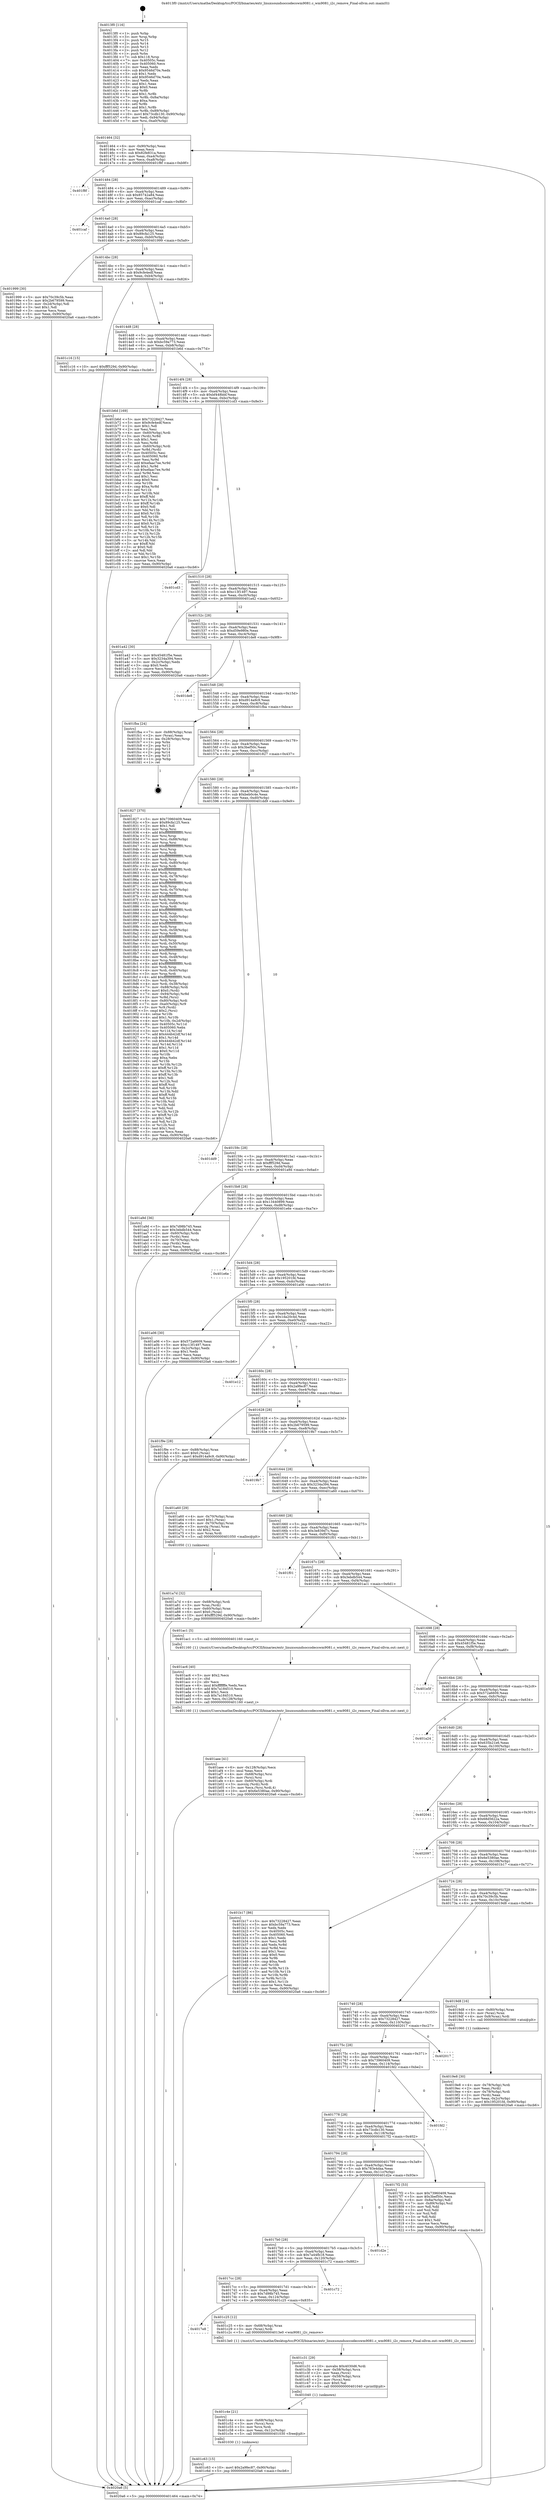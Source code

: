 digraph "0x4013f0" {
  label = "0x4013f0 (/mnt/c/Users/mathe/Desktop/tcc/POCII/binaries/extr_linuxsoundsoccodecswm9081.c_wm9081_i2c_remove_Final-ollvm.out::main(0))"
  labelloc = "t"
  node[shape=record]

  Entry [label="",width=0.3,height=0.3,shape=circle,fillcolor=black,style=filled]
  "0x401464" [label="{
     0x401464 [32]\l
     | [instrs]\l
     &nbsp;&nbsp;0x401464 \<+6\>: mov -0x90(%rbp),%eax\l
     &nbsp;&nbsp;0x40146a \<+2\>: mov %eax,%ecx\l
     &nbsp;&nbsp;0x40146c \<+6\>: sub $0x82fe831a,%ecx\l
     &nbsp;&nbsp;0x401472 \<+6\>: mov %eax,-0xa4(%rbp)\l
     &nbsp;&nbsp;0x401478 \<+6\>: mov %ecx,-0xa8(%rbp)\l
     &nbsp;&nbsp;0x40147e \<+6\>: je 0000000000401f8f \<main+0xb9f\>\l
  }"]
  "0x401f8f" [label="{
     0x401f8f\l
  }", style=dashed]
  "0x401484" [label="{
     0x401484 [28]\l
     | [instrs]\l
     &nbsp;&nbsp;0x401484 \<+5\>: jmp 0000000000401489 \<main+0x99\>\l
     &nbsp;&nbsp;0x401489 \<+6\>: mov -0xa4(%rbp),%eax\l
     &nbsp;&nbsp;0x40148f \<+5\>: sub $0x85742a84,%eax\l
     &nbsp;&nbsp;0x401494 \<+6\>: mov %eax,-0xac(%rbp)\l
     &nbsp;&nbsp;0x40149a \<+6\>: je 0000000000401caf \<main+0x8bf\>\l
  }"]
  Exit [label="",width=0.3,height=0.3,shape=circle,fillcolor=black,style=filled,peripheries=2]
  "0x401caf" [label="{
     0x401caf\l
  }", style=dashed]
  "0x4014a0" [label="{
     0x4014a0 [28]\l
     | [instrs]\l
     &nbsp;&nbsp;0x4014a0 \<+5\>: jmp 00000000004014a5 \<main+0xb5\>\l
     &nbsp;&nbsp;0x4014a5 \<+6\>: mov -0xa4(%rbp),%eax\l
     &nbsp;&nbsp;0x4014ab \<+5\>: sub $0x89cfa125,%eax\l
     &nbsp;&nbsp;0x4014b0 \<+6\>: mov %eax,-0xb0(%rbp)\l
     &nbsp;&nbsp;0x4014b6 \<+6\>: je 0000000000401999 \<main+0x5a9\>\l
  }"]
  "0x401c63" [label="{
     0x401c63 [15]\l
     | [instrs]\l
     &nbsp;&nbsp;0x401c63 \<+10\>: movl $0x2a9fec87,-0x90(%rbp)\l
     &nbsp;&nbsp;0x401c6d \<+5\>: jmp 00000000004020a6 \<main+0xcb6\>\l
  }"]
  "0x401999" [label="{
     0x401999 [30]\l
     | [instrs]\l
     &nbsp;&nbsp;0x401999 \<+5\>: mov $0x70c39c5b,%eax\l
     &nbsp;&nbsp;0x40199e \<+5\>: mov $0x2b679599,%ecx\l
     &nbsp;&nbsp;0x4019a3 \<+3\>: mov -0x2d(%rbp),%dl\l
     &nbsp;&nbsp;0x4019a6 \<+3\>: test $0x1,%dl\l
     &nbsp;&nbsp;0x4019a9 \<+3\>: cmovne %ecx,%eax\l
     &nbsp;&nbsp;0x4019ac \<+6\>: mov %eax,-0x90(%rbp)\l
     &nbsp;&nbsp;0x4019b2 \<+5\>: jmp 00000000004020a6 \<main+0xcb6\>\l
  }"]
  "0x4014bc" [label="{
     0x4014bc [28]\l
     | [instrs]\l
     &nbsp;&nbsp;0x4014bc \<+5\>: jmp 00000000004014c1 \<main+0xd1\>\l
     &nbsp;&nbsp;0x4014c1 \<+6\>: mov -0xa4(%rbp),%eax\l
     &nbsp;&nbsp;0x4014c7 \<+5\>: sub $0x9cfe4edf,%eax\l
     &nbsp;&nbsp;0x4014cc \<+6\>: mov %eax,-0xb4(%rbp)\l
     &nbsp;&nbsp;0x4014d2 \<+6\>: je 0000000000401c16 \<main+0x826\>\l
  }"]
  "0x401c4e" [label="{
     0x401c4e [21]\l
     | [instrs]\l
     &nbsp;&nbsp;0x401c4e \<+4\>: mov -0x68(%rbp),%rcx\l
     &nbsp;&nbsp;0x401c52 \<+3\>: mov (%rcx),%rcx\l
     &nbsp;&nbsp;0x401c55 \<+3\>: mov %rcx,%rdi\l
     &nbsp;&nbsp;0x401c58 \<+6\>: mov %eax,-0x12c(%rbp)\l
     &nbsp;&nbsp;0x401c5e \<+5\>: call 0000000000401030 \<free@plt\>\l
     | [calls]\l
     &nbsp;&nbsp;0x401030 \{1\} (unknown)\l
  }"]
  "0x401c16" [label="{
     0x401c16 [15]\l
     | [instrs]\l
     &nbsp;&nbsp;0x401c16 \<+10\>: movl $0xfff529d,-0x90(%rbp)\l
     &nbsp;&nbsp;0x401c20 \<+5\>: jmp 00000000004020a6 \<main+0xcb6\>\l
  }"]
  "0x4014d8" [label="{
     0x4014d8 [28]\l
     | [instrs]\l
     &nbsp;&nbsp;0x4014d8 \<+5\>: jmp 00000000004014dd \<main+0xed\>\l
     &nbsp;&nbsp;0x4014dd \<+6\>: mov -0xa4(%rbp),%eax\l
     &nbsp;&nbsp;0x4014e3 \<+5\>: sub $0xbc59a773,%eax\l
     &nbsp;&nbsp;0x4014e8 \<+6\>: mov %eax,-0xb8(%rbp)\l
     &nbsp;&nbsp;0x4014ee \<+6\>: je 0000000000401b6d \<main+0x77d\>\l
  }"]
  "0x401c31" [label="{
     0x401c31 [29]\l
     | [instrs]\l
     &nbsp;&nbsp;0x401c31 \<+10\>: movabs $0x4030d6,%rdi\l
     &nbsp;&nbsp;0x401c3b \<+4\>: mov -0x58(%rbp),%rcx\l
     &nbsp;&nbsp;0x401c3f \<+2\>: mov %eax,(%rcx)\l
     &nbsp;&nbsp;0x401c41 \<+4\>: mov -0x58(%rbp),%rcx\l
     &nbsp;&nbsp;0x401c45 \<+2\>: mov (%rcx),%esi\l
     &nbsp;&nbsp;0x401c47 \<+2\>: mov $0x0,%al\l
     &nbsp;&nbsp;0x401c49 \<+5\>: call 0000000000401040 \<printf@plt\>\l
     | [calls]\l
     &nbsp;&nbsp;0x401040 \{1\} (unknown)\l
  }"]
  "0x401b6d" [label="{
     0x401b6d [169]\l
     | [instrs]\l
     &nbsp;&nbsp;0x401b6d \<+5\>: mov $0x73228427,%eax\l
     &nbsp;&nbsp;0x401b72 \<+5\>: mov $0x9cfe4edf,%ecx\l
     &nbsp;&nbsp;0x401b77 \<+2\>: mov $0x1,%dl\l
     &nbsp;&nbsp;0x401b79 \<+2\>: xor %esi,%esi\l
     &nbsp;&nbsp;0x401b7b \<+4\>: mov -0x60(%rbp),%rdi\l
     &nbsp;&nbsp;0x401b7f \<+3\>: mov (%rdi),%r8d\l
     &nbsp;&nbsp;0x401b82 \<+3\>: sub $0x1,%esi\l
     &nbsp;&nbsp;0x401b85 \<+3\>: sub %esi,%r8d\l
     &nbsp;&nbsp;0x401b88 \<+4\>: mov -0x60(%rbp),%rdi\l
     &nbsp;&nbsp;0x401b8c \<+3\>: mov %r8d,(%rdi)\l
     &nbsp;&nbsp;0x401b8f \<+7\>: mov 0x40505c,%esi\l
     &nbsp;&nbsp;0x401b96 \<+8\>: mov 0x405060,%r8d\l
     &nbsp;&nbsp;0x401b9e \<+3\>: mov %esi,%r9d\l
     &nbsp;&nbsp;0x401ba1 \<+7\>: add $0xefaac7ee,%r9d\l
     &nbsp;&nbsp;0x401ba8 \<+4\>: sub $0x1,%r9d\l
     &nbsp;&nbsp;0x401bac \<+7\>: sub $0xefaac7ee,%r9d\l
     &nbsp;&nbsp;0x401bb3 \<+4\>: imul %r9d,%esi\l
     &nbsp;&nbsp;0x401bb7 \<+3\>: and $0x1,%esi\l
     &nbsp;&nbsp;0x401bba \<+3\>: cmp $0x0,%esi\l
     &nbsp;&nbsp;0x401bbd \<+4\>: sete %r10b\l
     &nbsp;&nbsp;0x401bc1 \<+4\>: cmp $0xa,%r8d\l
     &nbsp;&nbsp;0x401bc5 \<+4\>: setl %r11b\l
     &nbsp;&nbsp;0x401bc9 \<+3\>: mov %r10b,%bl\l
     &nbsp;&nbsp;0x401bcc \<+3\>: xor $0xff,%bl\l
     &nbsp;&nbsp;0x401bcf \<+3\>: mov %r11b,%r14b\l
     &nbsp;&nbsp;0x401bd2 \<+4\>: xor $0xff,%r14b\l
     &nbsp;&nbsp;0x401bd6 \<+3\>: xor $0x0,%dl\l
     &nbsp;&nbsp;0x401bd9 \<+3\>: mov %bl,%r15b\l
     &nbsp;&nbsp;0x401bdc \<+4\>: and $0x0,%r15b\l
     &nbsp;&nbsp;0x401be0 \<+3\>: and %dl,%r10b\l
     &nbsp;&nbsp;0x401be3 \<+3\>: mov %r14b,%r12b\l
     &nbsp;&nbsp;0x401be6 \<+4\>: and $0x0,%r12b\l
     &nbsp;&nbsp;0x401bea \<+3\>: and %dl,%r11b\l
     &nbsp;&nbsp;0x401bed \<+3\>: or %r10b,%r15b\l
     &nbsp;&nbsp;0x401bf0 \<+3\>: or %r11b,%r12b\l
     &nbsp;&nbsp;0x401bf3 \<+3\>: xor %r12b,%r15b\l
     &nbsp;&nbsp;0x401bf6 \<+3\>: or %r14b,%bl\l
     &nbsp;&nbsp;0x401bf9 \<+3\>: xor $0xff,%bl\l
     &nbsp;&nbsp;0x401bfc \<+3\>: or $0x0,%dl\l
     &nbsp;&nbsp;0x401bff \<+2\>: and %dl,%bl\l
     &nbsp;&nbsp;0x401c01 \<+3\>: or %bl,%r15b\l
     &nbsp;&nbsp;0x401c04 \<+4\>: test $0x1,%r15b\l
     &nbsp;&nbsp;0x401c08 \<+3\>: cmovne %ecx,%eax\l
     &nbsp;&nbsp;0x401c0b \<+6\>: mov %eax,-0x90(%rbp)\l
     &nbsp;&nbsp;0x401c11 \<+5\>: jmp 00000000004020a6 \<main+0xcb6\>\l
  }"]
  "0x4014f4" [label="{
     0x4014f4 [28]\l
     | [instrs]\l
     &nbsp;&nbsp;0x4014f4 \<+5\>: jmp 00000000004014f9 \<main+0x109\>\l
     &nbsp;&nbsp;0x4014f9 \<+6\>: mov -0xa4(%rbp),%eax\l
     &nbsp;&nbsp;0x4014ff \<+5\>: sub $0xbf448bbf,%eax\l
     &nbsp;&nbsp;0x401504 \<+6\>: mov %eax,-0xbc(%rbp)\l
     &nbsp;&nbsp;0x40150a \<+6\>: je 0000000000401cd3 \<main+0x8e3\>\l
  }"]
  "0x4017e8" [label="{
     0x4017e8\l
  }", style=dashed]
  "0x401cd3" [label="{
     0x401cd3\l
  }", style=dashed]
  "0x401510" [label="{
     0x401510 [28]\l
     | [instrs]\l
     &nbsp;&nbsp;0x401510 \<+5\>: jmp 0000000000401515 \<main+0x125\>\l
     &nbsp;&nbsp;0x401515 \<+6\>: mov -0xa4(%rbp),%eax\l
     &nbsp;&nbsp;0x40151b \<+5\>: sub $0xc13f1497,%eax\l
     &nbsp;&nbsp;0x401520 \<+6\>: mov %eax,-0xc0(%rbp)\l
     &nbsp;&nbsp;0x401526 \<+6\>: je 0000000000401a42 \<main+0x652\>\l
  }"]
  "0x401c25" [label="{
     0x401c25 [12]\l
     | [instrs]\l
     &nbsp;&nbsp;0x401c25 \<+4\>: mov -0x68(%rbp),%rax\l
     &nbsp;&nbsp;0x401c29 \<+3\>: mov (%rax),%rdi\l
     &nbsp;&nbsp;0x401c2c \<+5\>: call 00000000004013e0 \<wm9081_i2c_remove\>\l
     | [calls]\l
     &nbsp;&nbsp;0x4013e0 \{1\} (/mnt/c/Users/mathe/Desktop/tcc/POCII/binaries/extr_linuxsoundsoccodecswm9081.c_wm9081_i2c_remove_Final-ollvm.out::wm9081_i2c_remove)\l
  }"]
  "0x401a42" [label="{
     0x401a42 [30]\l
     | [instrs]\l
     &nbsp;&nbsp;0x401a42 \<+5\>: mov $0x45481f5e,%eax\l
     &nbsp;&nbsp;0x401a47 \<+5\>: mov $0x3234a394,%ecx\l
     &nbsp;&nbsp;0x401a4c \<+3\>: mov -0x2c(%rbp),%edx\l
     &nbsp;&nbsp;0x401a4f \<+3\>: cmp $0x0,%edx\l
     &nbsp;&nbsp;0x401a52 \<+3\>: cmove %ecx,%eax\l
     &nbsp;&nbsp;0x401a55 \<+6\>: mov %eax,-0x90(%rbp)\l
     &nbsp;&nbsp;0x401a5b \<+5\>: jmp 00000000004020a6 \<main+0xcb6\>\l
  }"]
  "0x40152c" [label="{
     0x40152c [28]\l
     | [instrs]\l
     &nbsp;&nbsp;0x40152c \<+5\>: jmp 0000000000401531 \<main+0x141\>\l
     &nbsp;&nbsp;0x401531 \<+6\>: mov -0xa4(%rbp),%eax\l
     &nbsp;&nbsp;0x401537 \<+5\>: sub $0xd59e980e,%eax\l
     &nbsp;&nbsp;0x40153c \<+6\>: mov %eax,-0xc4(%rbp)\l
     &nbsp;&nbsp;0x401542 \<+6\>: je 0000000000401de8 \<main+0x9f8\>\l
  }"]
  "0x4017cc" [label="{
     0x4017cc [28]\l
     | [instrs]\l
     &nbsp;&nbsp;0x4017cc \<+5\>: jmp 00000000004017d1 \<main+0x3e1\>\l
     &nbsp;&nbsp;0x4017d1 \<+6\>: mov -0xa4(%rbp),%eax\l
     &nbsp;&nbsp;0x4017d7 \<+5\>: sub $0x7d98b745,%eax\l
     &nbsp;&nbsp;0x4017dc \<+6\>: mov %eax,-0x124(%rbp)\l
     &nbsp;&nbsp;0x4017e2 \<+6\>: je 0000000000401c25 \<main+0x835\>\l
  }"]
  "0x401de8" [label="{
     0x401de8\l
  }", style=dashed]
  "0x401548" [label="{
     0x401548 [28]\l
     | [instrs]\l
     &nbsp;&nbsp;0x401548 \<+5\>: jmp 000000000040154d \<main+0x15d\>\l
     &nbsp;&nbsp;0x40154d \<+6\>: mov -0xa4(%rbp),%eax\l
     &nbsp;&nbsp;0x401553 \<+5\>: sub $0xd914a9c9,%eax\l
     &nbsp;&nbsp;0x401558 \<+6\>: mov %eax,-0xc8(%rbp)\l
     &nbsp;&nbsp;0x40155e \<+6\>: je 0000000000401fba \<main+0xbca\>\l
  }"]
  "0x401c72" [label="{
     0x401c72\l
  }", style=dashed]
  "0x401fba" [label="{
     0x401fba [24]\l
     | [instrs]\l
     &nbsp;&nbsp;0x401fba \<+7\>: mov -0x88(%rbp),%rax\l
     &nbsp;&nbsp;0x401fc1 \<+2\>: mov (%rax),%eax\l
     &nbsp;&nbsp;0x401fc3 \<+4\>: lea -0x28(%rbp),%rsp\l
     &nbsp;&nbsp;0x401fc7 \<+1\>: pop %rbx\l
     &nbsp;&nbsp;0x401fc8 \<+2\>: pop %r12\l
     &nbsp;&nbsp;0x401fca \<+2\>: pop %r13\l
     &nbsp;&nbsp;0x401fcc \<+2\>: pop %r14\l
     &nbsp;&nbsp;0x401fce \<+2\>: pop %r15\l
     &nbsp;&nbsp;0x401fd0 \<+1\>: pop %rbp\l
     &nbsp;&nbsp;0x401fd1 \<+1\>: ret\l
  }"]
  "0x401564" [label="{
     0x401564 [28]\l
     | [instrs]\l
     &nbsp;&nbsp;0x401564 \<+5\>: jmp 0000000000401569 \<main+0x179\>\l
     &nbsp;&nbsp;0x401569 \<+6\>: mov -0xa4(%rbp),%eax\l
     &nbsp;&nbsp;0x40156f \<+5\>: sub $0x3bef50c,%eax\l
     &nbsp;&nbsp;0x401574 \<+6\>: mov %eax,-0xcc(%rbp)\l
     &nbsp;&nbsp;0x40157a \<+6\>: je 0000000000401827 \<main+0x437\>\l
  }"]
  "0x4017b0" [label="{
     0x4017b0 [28]\l
     | [instrs]\l
     &nbsp;&nbsp;0x4017b0 \<+5\>: jmp 00000000004017b5 \<main+0x3c5\>\l
     &nbsp;&nbsp;0x4017b5 \<+6\>: mov -0xa4(%rbp),%eax\l
     &nbsp;&nbsp;0x4017bb \<+5\>: sub $0x7a44fb18,%eax\l
     &nbsp;&nbsp;0x4017c0 \<+6\>: mov %eax,-0x120(%rbp)\l
     &nbsp;&nbsp;0x4017c6 \<+6\>: je 0000000000401c72 \<main+0x882\>\l
  }"]
  "0x401827" [label="{
     0x401827 [370]\l
     | [instrs]\l
     &nbsp;&nbsp;0x401827 \<+5\>: mov $0x73960409,%eax\l
     &nbsp;&nbsp;0x40182c \<+5\>: mov $0x89cfa125,%ecx\l
     &nbsp;&nbsp;0x401831 \<+2\>: mov $0x1,%dl\l
     &nbsp;&nbsp;0x401833 \<+3\>: mov %rsp,%rsi\l
     &nbsp;&nbsp;0x401836 \<+4\>: add $0xfffffffffffffff0,%rsi\l
     &nbsp;&nbsp;0x40183a \<+3\>: mov %rsi,%rsp\l
     &nbsp;&nbsp;0x40183d \<+7\>: mov %rsi,-0x88(%rbp)\l
     &nbsp;&nbsp;0x401844 \<+3\>: mov %rsp,%rsi\l
     &nbsp;&nbsp;0x401847 \<+4\>: add $0xfffffffffffffff0,%rsi\l
     &nbsp;&nbsp;0x40184b \<+3\>: mov %rsi,%rsp\l
     &nbsp;&nbsp;0x40184e \<+3\>: mov %rsp,%rdi\l
     &nbsp;&nbsp;0x401851 \<+4\>: add $0xfffffffffffffff0,%rdi\l
     &nbsp;&nbsp;0x401855 \<+3\>: mov %rdi,%rsp\l
     &nbsp;&nbsp;0x401858 \<+4\>: mov %rdi,-0x80(%rbp)\l
     &nbsp;&nbsp;0x40185c \<+3\>: mov %rsp,%rdi\l
     &nbsp;&nbsp;0x40185f \<+4\>: add $0xfffffffffffffff0,%rdi\l
     &nbsp;&nbsp;0x401863 \<+3\>: mov %rdi,%rsp\l
     &nbsp;&nbsp;0x401866 \<+4\>: mov %rdi,-0x78(%rbp)\l
     &nbsp;&nbsp;0x40186a \<+3\>: mov %rsp,%rdi\l
     &nbsp;&nbsp;0x40186d \<+4\>: add $0xfffffffffffffff0,%rdi\l
     &nbsp;&nbsp;0x401871 \<+3\>: mov %rdi,%rsp\l
     &nbsp;&nbsp;0x401874 \<+4\>: mov %rdi,-0x70(%rbp)\l
     &nbsp;&nbsp;0x401878 \<+3\>: mov %rsp,%rdi\l
     &nbsp;&nbsp;0x40187b \<+4\>: add $0xfffffffffffffff0,%rdi\l
     &nbsp;&nbsp;0x40187f \<+3\>: mov %rdi,%rsp\l
     &nbsp;&nbsp;0x401882 \<+4\>: mov %rdi,-0x68(%rbp)\l
     &nbsp;&nbsp;0x401886 \<+3\>: mov %rsp,%rdi\l
     &nbsp;&nbsp;0x401889 \<+4\>: add $0xfffffffffffffff0,%rdi\l
     &nbsp;&nbsp;0x40188d \<+3\>: mov %rdi,%rsp\l
     &nbsp;&nbsp;0x401890 \<+4\>: mov %rdi,-0x60(%rbp)\l
     &nbsp;&nbsp;0x401894 \<+3\>: mov %rsp,%rdi\l
     &nbsp;&nbsp;0x401897 \<+4\>: add $0xfffffffffffffff0,%rdi\l
     &nbsp;&nbsp;0x40189b \<+3\>: mov %rdi,%rsp\l
     &nbsp;&nbsp;0x40189e \<+4\>: mov %rdi,-0x58(%rbp)\l
     &nbsp;&nbsp;0x4018a2 \<+3\>: mov %rsp,%rdi\l
     &nbsp;&nbsp;0x4018a5 \<+4\>: add $0xfffffffffffffff0,%rdi\l
     &nbsp;&nbsp;0x4018a9 \<+3\>: mov %rdi,%rsp\l
     &nbsp;&nbsp;0x4018ac \<+4\>: mov %rdi,-0x50(%rbp)\l
     &nbsp;&nbsp;0x4018b0 \<+3\>: mov %rsp,%rdi\l
     &nbsp;&nbsp;0x4018b3 \<+4\>: add $0xfffffffffffffff0,%rdi\l
     &nbsp;&nbsp;0x4018b7 \<+3\>: mov %rdi,%rsp\l
     &nbsp;&nbsp;0x4018ba \<+4\>: mov %rdi,-0x48(%rbp)\l
     &nbsp;&nbsp;0x4018be \<+3\>: mov %rsp,%rdi\l
     &nbsp;&nbsp;0x4018c1 \<+4\>: add $0xfffffffffffffff0,%rdi\l
     &nbsp;&nbsp;0x4018c5 \<+3\>: mov %rdi,%rsp\l
     &nbsp;&nbsp;0x4018c8 \<+4\>: mov %rdi,-0x40(%rbp)\l
     &nbsp;&nbsp;0x4018cc \<+3\>: mov %rsp,%rdi\l
     &nbsp;&nbsp;0x4018cf \<+4\>: add $0xfffffffffffffff0,%rdi\l
     &nbsp;&nbsp;0x4018d3 \<+3\>: mov %rdi,%rsp\l
     &nbsp;&nbsp;0x4018d6 \<+4\>: mov %rdi,-0x38(%rbp)\l
     &nbsp;&nbsp;0x4018da \<+7\>: mov -0x88(%rbp),%rdi\l
     &nbsp;&nbsp;0x4018e1 \<+6\>: movl $0x0,(%rdi)\l
     &nbsp;&nbsp;0x4018e7 \<+7\>: mov -0x94(%rbp),%r8d\l
     &nbsp;&nbsp;0x4018ee \<+3\>: mov %r8d,(%rsi)\l
     &nbsp;&nbsp;0x4018f1 \<+4\>: mov -0x80(%rbp),%rdi\l
     &nbsp;&nbsp;0x4018f5 \<+7\>: mov -0xa0(%rbp),%r9\l
     &nbsp;&nbsp;0x4018fc \<+3\>: mov %r9,(%rdi)\l
     &nbsp;&nbsp;0x4018ff \<+3\>: cmpl $0x2,(%rsi)\l
     &nbsp;&nbsp;0x401902 \<+4\>: setne %r10b\l
     &nbsp;&nbsp;0x401906 \<+4\>: and $0x1,%r10b\l
     &nbsp;&nbsp;0x40190a \<+4\>: mov %r10b,-0x2d(%rbp)\l
     &nbsp;&nbsp;0x40190e \<+8\>: mov 0x40505c,%r11d\l
     &nbsp;&nbsp;0x401916 \<+7\>: mov 0x405060,%ebx\l
     &nbsp;&nbsp;0x40191d \<+3\>: mov %r11d,%r14d\l
     &nbsp;&nbsp;0x401920 \<+7\>: add $0x444b42df,%r14d\l
     &nbsp;&nbsp;0x401927 \<+4\>: sub $0x1,%r14d\l
     &nbsp;&nbsp;0x40192b \<+7\>: sub $0x444b42df,%r14d\l
     &nbsp;&nbsp;0x401932 \<+4\>: imul %r14d,%r11d\l
     &nbsp;&nbsp;0x401936 \<+4\>: and $0x1,%r11d\l
     &nbsp;&nbsp;0x40193a \<+4\>: cmp $0x0,%r11d\l
     &nbsp;&nbsp;0x40193e \<+4\>: sete %r10b\l
     &nbsp;&nbsp;0x401942 \<+3\>: cmp $0xa,%ebx\l
     &nbsp;&nbsp;0x401945 \<+4\>: setl %r15b\l
     &nbsp;&nbsp;0x401949 \<+3\>: mov %r10b,%r12b\l
     &nbsp;&nbsp;0x40194c \<+4\>: xor $0xff,%r12b\l
     &nbsp;&nbsp;0x401950 \<+3\>: mov %r15b,%r13b\l
     &nbsp;&nbsp;0x401953 \<+4\>: xor $0xff,%r13b\l
     &nbsp;&nbsp;0x401957 \<+3\>: xor $0x1,%dl\l
     &nbsp;&nbsp;0x40195a \<+3\>: mov %r12b,%sil\l
     &nbsp;&nbsp;0x40195d \<+4\>: and $0xff,%sil\l
     &nbsp;&nbsp;0x401961 \<+3\>: and %dl,%r10b\l
     &nbsp;&nbsp;0x401964 \<+3\>: mov %r13b,%dil\l
     &nbsp;&nbsp;0x401967 \<+4\>: and $0xff,%dil\l
     &nbsp;&nbsp;0x40196b \<+3\>: and %dl,%r15b\l
     &nbsp;&nbsp;0x40196e \<+3\>: or %r10b,%sil\l
     &nbsp;&nbsp;0x401971 \<+3\>: or %r15b,%dil\l
     &nbsp;&nbsp;0x401974 \<+3\>: xor %dil,%sil\l
     &nbsp;&nbsp;0x401977 \<+3\>: or %r13b,%r12b\l
     &nbsp;&nbsp;0x40197a \<+4\>: xor $0xff,%r12b\l
     &nbsp;&nbsp;0x40197e \<+3\>: or $0x1,%dl\l
     &nbsp;&nbsp;0x401981 \<+3\>: and %dl,%r12b\l
     &nbsp;&nbsp;0x401984 \<+3\>: or %r12b,%sil\l
     &nbsp;&nbsp;0x401987 \<+4\>: test $0x1,%sil\l
     &nbsp;&nbsp;0x40198b \<+3\>: cmovne %ecx,%eax\l
     &nbsp;&nbsp;0x40198e \<+6\>: mov %eax,-0x90(%rbp)\l
     &nbsp;&nbsp;0x401994 \<+5\>: jmp 00000000004020a6 \<main+0xcb6\>\l
  }"]
  "0x401580" [label="{
     0x401580 [28]\l
     | [instrs]\l
     &nbsp;&nbsp;0x401580 \<+5\>: jmp 0000000000401585 \<main+0x195\>\l
     &nbsp;&nbsp;0x401585 \<+6\>: mov -0xa4(%rbp),%eax\l
     &nbsp;&nbsp;0x40158b \<+5\>: sub $0xbeb0c4e,%eax\l
     &nbsp;&nbsp;0x401590 \<+6\>: mov %eax,-0xd0(%rbp)\l
     &nbsp;&nbsp;0x401596 \<+6\>: je 0000000000401dd9 \<main+0x9e9\>\l
  }"]
  "0x401d2e" [label="{
     0x401d2e\l
  }", style=dashed]
  "0x401dd9" [label="{
     0x401dd9\l
  }", style=dashed]
  "0x40159c" [label="{
     0x40159c [28]\l
     | [instrs]\l
     &nbsp;&nbsp;0x40159c \<+5\>: jmp 00000000004015a1 \<main+0x1b1\>\l
     &nbsp;&nbsp;0x4015a1 \<+6\>: mov -0xa4(%rbp),%eax\l
     &nbsp;&nbsp;0x4015a7 \<+5\>: sub $0xfff529d,%eax\l
     &nbsp;&nbsp;0x4015ac \<+6\>: mov %eax,-0xd4(%rbp)\l
     &nbsp;&nbsp;0x4015b2 \<+6\>: je 0000000000401a9d \<main+0x6ad\>\l
  }"]
  "0x401aee" [label="{
     0x401aee [41]\l
     | [instrs]\l
     &nbsp;&nbsp;0x401aee \<+6\>: mov -0x128(%rbp),%ecx\l
     &nbsp;&nbsp;0x401af4 \<+3\>: imul %eax,%ecx\l
     &nbsp;&nbsp;0x401af7 \<+4\>: mov -0x68(%rbp),%rsi\l
     &nbsp;&nbsp;0x401afb \<+3\>: mov (%rsi),%rsi\l
     &nbsp;&nbsp;0x401afe \<+4\>: mov -0x60(%rbp),%rdi\l
     &nbsp;&nbsp;0x401b02 \<+3\>: movslq (%rdi),%rdi\l
     &nbsp;&nbsp;0x401b05 \<+3\>: mov %ecx,(%rsi,%rdi,4)\l
     &nbsp;&nbsp;0x401b08 \<+10\>: movl $0x6e5380ae,-0x90(%rbp)\l
     &nbsp;&nbsp;0x401b12 \<+5\>: jmp 00000000004020a6 \<main+0xcb6\>\l
  }"]
  "0x401a9d" [label="{
     0x401a9d [36]\l
     | [instrs]\l
     &nbsp;&nbsp;0x401a9d \<+5\>: mov $0x7d98b745,%eax\l
     &nbsp;&nbsp;0x401aa2 \<+5\>: mov $0x3ebdb544,%ecx\l
     &nbsp;&nbsp;0x401aa7 \<+4\>: mov -0x60(%rbp),%rdx\l
     &nbsp;&nbsp;0x401aab \<+2\>: mov (%rdx),%esi\l
     &nbsp;&nbsp;0x401aad \<+4\>: mov -0x70(%rbp),%rdx\l
     &nbsp;&nbsp;0x401ab1 \<+2\>: cmp (%rdx),%esi\l
     &nbsp;&nbsp;0x401ab3 \<+3\>: cmovl %ecx,%eax\l
     &nbsp;&nbsp;0x401ab6 \<+6\>: mov %eax,-0x90(%rbp)\l
     &nbsp;&nbsp;0x401abc \<+5\>: jmp 00000000004020a6 \<main+0xcb6\>\l
  }"]
  "0x4015b8" [label="{
     0x4015b8 [28]\l
     | [instrs]\l
     &nbsp;&nbsp;0x4015b8 \<+5\>: jmp 00000000004015bd \<main+0x1cd\>\l
     &nbsp;&nbsp;0x4015bd \<+6\>: mov -0xa4(%rbp),%eax\l
     &nbsp;&nbsp;0x4015c3 \<+5\>: sub $0x13440899,%eax\l
     &nbsp;&nbsp;0x4015c8 \<+6\>: mov %eax,-0xd8(%rbp)\l
     &nbsp;&nbsp;0x4015ce \<+6\>: je 0000000000401e6e \<main+0xa7e\>\l
  }"]
  "0x401ac6" [label="{
     0x401ac6 [40]\l
     | [instrs]\l
     &nbsp;&nbsp;0x401ac6 \<+5\>: mov $0x2,%ecx\l
     &nbsp;&nbsp;0x401acb \<+1\>: cltd\l
     &nbsp;&nbsp;0x401acc \<+2\>: idiv %ecx\l
     &nbsp;&nbsp;0x401ace \<+6\>: imul $0xfffffffe,%edx,%ecx\l
     &nbsp;&nbsp;0x401ad4 \<+6\>: add $0x7a184510,%ecx\l
     &nbsp;&nbsp;0x401ada \<+3\>: add $0x1,%ecx\l
     &nbsp;&nbsp;0x401add \<+6\>: sub $0x7a184510,%ecx\l
     &nbsp;&nbsp;0x401ae3 \<+6\>: mov %ecx,-0x128(%rbp)\l
     &nbsp;&nbsp;0x401ae9 \<+5\>: call 0000000000401160 \<next_i\>\l
     | [calls]\l
     &nbsp;&nbsp;0x401160 \{1\} (/mnt/c/Users/mathe/Desktop/tcc/POCII/binaries/extr_linuxsoundsoccodecswm9081.c_wm9081_i2c_remove_Final-ollvm.out::next_i)\l
  }"]
  "0x401e6e" [label="{
     0x401e6e\l
  }", style=dashed]
  "0x4015d4" [label="{
     0x4015d4 [28]\l
     | [instrs]\l
     &nbsp;&nbsp;0x4015d4 \<+5\>: jmp 00000000004015d9 \<main+0x1e9\>\l
     &nbsp;&nbsp;0x4015d9 \<+6\>: mov -0xa4(%rbp),%eax\l
     &nbsp;&nbsp;0x4015df \<+5\>: sub $0x195201fd,%eax\l
     &nbsp;&nbsp;0x4015e4 \<+6\>: mov %eax,-0xdc(%rbp)\l
     &nbsp;&nbsp;0x4015ea \<+6\>: je 0000000000401a06 \<main+0x616\>\l
  }"]
  "0x401a7d" [label="{
     0x401a7d [32]\l
     | [instrs]\l
     &nbsp;&nbsp;0x401a7d \<+4\>: mov -0x68(%rbp),%rdi\l
     &nbsp;&nbsp;0x401a81 \<+3\>: mov %rax,(%rdi)\l
     &nbsp;&nbsp;0x401a84 \<+4\>: mov -0x60(%rbp),%rax\l
     &nbsp;&nbsp;0x401a88 \<+6\>: movl $0x0,(%rax)\l
     &nbsp;&nbsp;0x401a8e \<+10\>: movl $0xfff529d,-0x90(%rbp)\l
     &nbsp;&nbsp;0x401a98 \<+5\>: jmp 00000000004020a6 \<main+0xcb6\>\l
  }"]
  "0x401a06" [label="{
     0x401a06 [30]\l
     | [instrs]\l
     &nbsp;&nbsp;0x401a06 \<+5\>: mov $0x572a6609,%eax\l
     &nbsp;&nbsp;0x401a0b \<+5\>: mov $0xc13f1497,%ecx\l
     &nbsp;&nbsp;0x401a10 \<+3\>: mov -0x2c(%rbp),%edx\l
     &nbsp;&nbsp;0x401a13 \<+3\>: cmp $0x1,%edx\l
     &nbsp;&nbsp;0x401a16 \<+3\>: cmovl %ecx,%eax\l
     &nbsp;&nbsp;0x401a19 \<+6\>: mov %eax,-0x90(%rbp)\l
     &nbsp;&nbsp;0x401a1f \<+5\>: jmp 00000000004020a6 \<main+0xcb6\>\l
  }"]
  "0x4015f0" [label="{
     0x4015f0 [28]\l
     | [instrs]\l
     &nbsp;&nbsp;0x4015f0 \<+5\>: jmp 00000000004015f5 \<main+0x205\>\l
     &nbsp;&nbsp;0x4015f5 \<+6\>: mov -0xa4(%rbp),%eax\l
     &nbsp;&nbsp;0x4015fb \<+5\>: sub $0x1da20c4d,%eax\l
     &nbsp;&nbsp;0x401600 \<+6\>: mov %eax,-0xe0(%rbp)\l
     &nbsp;&nbsp;0x401606 \<+6\>: je 0000000000401e12 \<main+0xa22\>\l
  }"]
  "0x4019e8" [label="{
     0x4019e8 [30]\l
     | [instrs]\l
     &nbsp;&nbsp;0x4019e8 \<+4\>: mov -0x78(%rbp),%rdi\l
     &nbsp;&nbsp;0x4019ec \<+2\>: mov %eax,(%rdi)\l
     &nbsp;&nbsp;0x4019ee \<+4\>: mov -0x78(%rbp),%rdi\l
     &nbsp;&nbsp;0x4019f2 \<+2\>: mov (%rdi),%eax\l
     &nbsp;&nbsp;0x4019f4 \<+3\>: mov %eax,-0x2c(%rbp)\l
     &nbsp;&nbsp;0x4019f7 \<+10\>: movl $0x195201fd,-0x90(%rbp)\l
     &nbsp;&nbsp;0x401a01 \<+5\>: jmp 00000000004020a6 \<main+0xcb6\>\l
  }"]
  "0x401e12" [label="{
     0x401e12\l
  }", style=dashed]
  "0x40160c" [label="{
     0x40160c [28]\l
     | [instrs]\l
     &nbsp;&nbsp;0x40160c \<+5\>: jmp 0000000000401611 \<main+0x221\>\l
     &nbsp;&nbsp;0x401611 \<+6\>: mov -0xa4(%rbp),%eax\l
     &nbsp;&nbsp;0x401617 \<+5\>: sub $0x2a9fec87,%eax\l
     &nbsp;&nbsp;0x40161c \<+6\>: mov %eax,-0xe4(%rbp)\l
     &nbsp;&nbsp;0x401622 \<+6\>: je 0000000000401f9e \<main+0xbae\>\l
  }"]
  "0x4013f0" [label="{
     0x4013f0 [116]\l
     | [instrs]\l
     &nbsp;&nbsp;0x4013f0 \<+1\>: push %rbp\l
     &nbsp;&nbsp;0x4013f1 \<+3\>: mov %rsp,%rbp\l
     &nbsp;&nbsp;0x4013f4 \<+2\>: push %r15\l
     &nbsp;&nbsp;0x4013f6 \<+2\>: push %r14\l
     &nbsp;&nbsp;0x4013f8 \<+2\>: push %r13\l
     &nbsp;&nbsp;0x4013fa \<+2\>: push %r12\l
     &nbsp;&nbsp;0x4013fc \<+1\>: push %rbx\l
     &nbsp;&nbsp;0x4013fd \<+7\>: sub $0x118,%rsp\l
     &nbsp;&nbsp;0x401404 \<+7\>: mov 0x40505c,%eax\l
     &nbsp;&nbsp;0x40140b \<+7\>: mov 0x405060,%ecx\l
     &nbsp;&nbsp;0x401412 \<+2\>: mov %eax,%edx\l
     &nbsp;&nbsp;0x401414 \<+6\>: sub $0x9546d70e,%edx\l
     &nbsp;&nbsp;0x40141a \<+3\>: sub $0x1,%edx\l
     &nbsp;&nbsp;0x40141d \<+6\>: add $0x9546d70e,%edx\l
     &nbsp;&nbsp;0x401423 \<+3\>: imul %edx,%eax\l
     &nbsp;&nbsp;0x401426 \<+3\>: and $0x1,%eax\l
     &nbsp;&nbsp;0x401429 \<+3\>: cmp $0x0,%eax\l
     &nbsp;&nbsp;0x40142c \<+4\>: sete %r8b\l
     &nbsp;&nbsp;0x401430 \<+4\>: and $0x1,%r8b\l
     &nbsp;&nbsp;0x401434 \<+7\>: mov %r8b,-0x8a(%rbp)\l
     &nbsp;&nbsp;0x40143b \<+3\>: cmp $0xa,%ecx\l
     &nbsp;&nbsp;0x40143e \<+4\>: setl %r8b\l
     &nbsp;&nbsp;0x401442 \<+4\>: and $0x1,%r8b\l
     &nbsp;&nbsp;0x401446 \<+7\>: mov %r8b,-0x89(%rbp)\l
     &nbsp;&nbsp;0x40144d \<+10\>: movl $0x73cdb130,-0x90(%rbp)\l
     &nbsp;&nbsp;0x401457 \<+6\>: mov %edi,-0x94(%rbp)\l
     &nbsp;&nbsp;0x40145d \<+7\>: mov %rsi,-0xa0(%rbp)\l
  }"]
  "0x401f9e" [label="{
     0x401f9e [28]\l
     | [instrs]\l
     &nbsp;&nbsp;0x401f9e \<+7\>: mov -0x88(%rbp),%rax\l
     &nbsp;&nbsp;0x401fa5 \<+6\>: movl $0x0,(%rax)\l
     &nbsp;&nbsp;0x401fab \<+10\>: movl $0xd914a9c9,-0x90(%rbp)\l
     &nbsp;&nbsp;0x401fb5 \<+5\>: jmp 00000000004020a6 \<main+0xcb6\>\l
  }"]
  "0x401628" [label="{
     0x401628 [28]\l
     | [instrs]\l
     &nbsp;&nbsp;0x401628 \<+5\>: jmp 000000000040162d \<main+0x23d\>\l
     &nbsp;&nbsp;0x40162d \<+6\>: mov -0xa4(%rbp),%eax\l
     &nbsp;&nbsp;0x401633 \<+5\>: sub $0x2b679599,%eax\l
     &nbsp;&nbsp;0x401638 \<+6\>: mov %eax,-0xe8(%rbp)\l
     &nbsp;&nbsp;0x40163e \<+6\>: je 00000000004019b7 \<main+0x5c7\>\l
  }"]
  "0x4020a6" [label="{
     0x4020a6 [5]\l
     | [instrs]\l
     &nbsp;&nbsp;0x4020a6 \<+5\>: jmp 0000000000401464 \<main+0x74\>\l
  }"]
  "0x4019b7" [label="{
     0x4019b7\l
  }", style=dashed]
  "0x401644" [label="{
     0x401644 [28]\l
     | [instrs]\l
     &nbsp;&nbsp;0x401644 \<+5\>: jmp 0000000000401649 \<main+0x259\>\l
     &nbsp;&nbsp;0x401649 \<+6\>: mov -0xa4(%rbp),%eax\l
     &nbsp;&nbsp;0x40164f \<+5\>: sub $0x3234a394,%eax\l
     &nbsp;&nbsp;0x401654 \<+6\>: mov %eax,-0xec(%rbp)\l
     &nbsp;&nbsp;0x40165a \<+6\>: je 0000000000401a60 \<main+0x670\>\l
  }"]
  "0x401794" [label="{
     0x401794 [28]\l
     | [instrs]\l
     &nbsp;&nbsp;0x401794 \<+5\>: jmp 0000000000401799 \<main+0x3a9\>\l
     &nbsp;&nbsp;0x401799 \<+6\>: mov -0xa4(%rbp),%eax\l
     &nbsp;&nbsp;0x40179f \<+5\>: sub $0x783e4daa,%eax\l
     &nbsp;&nbsp;0x4017a4 \<+6\>: mov %eax,-0x11c(%rbp)\l
     &nbsp;&nbsp;0x4017aa \<+6\>: je 0000000000401d2e \<main+0x93e\>\l
  }"]
  "0x401a60" [label="{
     0x401a60 [29]\l
     | [instrs]\l
     &nbsp;&nbsp;0x401a60 \<+4\>: mov -0x70(%rbp),%rax\l
     &nbsp;&nbsp;0x401a64 \<+6\>: movl $0x1,(%rax)\l
     &nbsp;&nbsp;0x401a6a \<+4\>: mov -0x70(%rbp),%rax\l
     &nbsp;&nbsp;0x401a6e \<+3\>: movslq (%rax),%rax\l
     &nbsp;&nbsp;0x401a71 \<+4\>: shl $0x2,%rax\l
     &nbsp;&nbsp;0x401a75 \<+3\>: mov %rax,%rdi\l
     &nbsp;&nbsp;0x401a78 \<+5\>: call 0000000000401050 \<malloc@plt\>\l
     | [calls]\l
     &nbsp;&nbsp;0x401050 \{1\} (unknown)\l
  }"]
  "0x401660" [label="{
     0x401660 [28]\l
     | [instrs]\l
     &nbsp;&nbsp;0x401660 \<+5\>: jmp 0000000000401665 \<main+0x275\>\l
     &nbsp;&nbsp;0x401665 \<+6\>: mov -0xa4(%rbp),%eax\l
     &nbsp;&nbsp;0x40166b \<+5\>: sub $0x3e839d7c,%eax\l
     &nbsp;&nbsp;0x401670 \<+6\>: mov %eax,-0xf0(%rbp)\l
     &nbsp;&nbsp;0x401676 \<+6\>: je 0000000000401f01 \<main+0xb11\>\l
  }"]
  "0x4017f2" [label="{
     0x4017f2 [53]\l
     | [instrs]\l
     &nbsp;&nbsp;0x4017f2 \<+5\>: mov $0x73960409,%eax\l
     &nbsp;&nbsp;0x4017f7 \<+5\>: mov $0x3bef50c,%ecx\l
     &nbsp;&nbsp;0x4017fc \<+6\>: mov -0x8a(%rbp),%dl\l
     &nbsp;&nbsp;0x401802 \<+7\>: mov -0x89(%rbp),%sil\l
     &nbsp;&nbsp;0x401809 \<+3\>: mov %dl,%dil\l
     &nbsp;&nbsp;0x40180c \<+3\>: and %sil,%dil\l
     &nbsp;&nbsp;0x40180f \<+3\>: xor %sil,%dl\l
     &nbsp;&nbsp;0x401812 \<+3\>: or %dl,%dil\l
     &nbsp;&nbsp;0x401815 \<+4\>: test $0x1,%dil\l
     &nbsp;&nbsp;0x401819 \<+3\>: cmovne %ecx,%eax\l
     &nbsp;&nbsp;0x40181c \<+6\>: mov %eax,-0x90(%rbp)\l
     &nbsp;&nbsp;0x401822 \<+5\>: jmp 00000000004020a6 \<main+0xcb6\>\l
  }"]
  "0x401f01" [label="{
     0x401f01\l
  }", style=dashed]
  "0x40167c" [label="{
     0x40167c [28]\l
     | [instrs]\l
     &nbsp;&nbsp;0x40167c \<+5\>: jmp 0000000000401681 \<main+0x291\>\l
     &nbsp;&nbsp;0x401681 \<+6\>: mov -0xa4(%rbp),%eax\l
     &nbsp;&nbsp;0x401687 \<+5\>: sub $0x3ebdb544,%eax\l
     &nbsp;&nbsp;0x40168c \<+6\>: mov %eax,-0xf4(%rbp)\l
     &nbsp;&nbsp;0x401692 \<+6\>: je 0000000000401ac1 \<main+0x6d1\>\l
  }"]
  "0x401778" [label="{
     0x401778 [28]\l
     | [instrs]\l
     &nbsp;&nbsp;0x401778 \<+5\>: jmp 000000000040177d \<main+0x38d\>\l
     &nbsp;&nbsp;0x40177d \<+6\>: mov -0xa4(%rbp),%eax\l
     &nbsp;&nbsp;0x401783 \<+5\>: sub $0x73cdb130,%eax\l
     &nbsp;&nbsp;0x401788 \<+6\>: mov %eax,-0x118(%rbp)\l
     &nbsp;&nbsp;0x40178e \<+6\>: je 00000000004017f2 \<main+0x402\>\l
  }"]
  "0x401ac1" [label="{
     0x401ac1 [5]\l
     | [instrs]\l
     &nbsp;&nbsp;0x401ac1 \<+5\>: call 0000000000401160 \<next_i\>\l
     | [calls]\l
     &nbsp;&nbsp;0x401160 \{1\} (/mnt/c/Users/mathe/Desktop/tcc/POCII/binaries/extr_linuxsoundsoccodecswm9081.c_wm9081_i2c_remove_Final-ollvm.out::next_i)\l
  }"]
  "0x401698" [label="{
     0x401698 [28]\l
     | [instrs]\l
     &nbsp;&nbsp;0x401698 \<+5\>: jmp 000000000040169d \<main+0x2ad\>\l
     &nbsp;&nbsp;0x40169d \<+6\>: mov -0xa4(%rbp),%eax\l
     &nbsp;&nbsp;0x4016a3 \<+5\>: sub $0x45481f5e,%eax\l
     &nbsp;&nbsp;0x4016a8 \<+6\>: mov %eax,-0xf8(%rbp)\l
     &nbsp;&nbsp;0x4016ae \<+6\>: je 0000000000401e5f \<main+0xa6f\>\l
  }"]
  "0x401fd2" [label="{
     0x401fd2\l
  }", style=dashed]
  "0x401e5f" [label="{
     0x401e5f\l
  }", style=dashed]
  "0x4016b4" [label="{
     0x4016b4 [28]\l
     | [instrs]\l
     &nbsp;&nbsp;0x4016b4 \<+5\>: jmp 00000000004016b9 \<main+0x2c9\>\l
     &nbsp;&nbsp;0x4016b9 \<+6\>: mov -0xa4(%rbp),%eax\l
     &nbsp;&nbsp;0x4016bf \<+5\>: sub $0x572a6609,%eax\l
     &nbsp;&nbsp;0x4016c4 \<+6\>: mov %eax,-0xfc(%rbp)\l
     &nbsp;&nbsp;0x4016ca \<+6\>: je 0000000000401a24 \<main+0x634\>\l
  }"]
  "0x40175c" [label="{
     0x40175c [28]\l
     | [instrs]\l
     &nbsp;&nbsp;0x40175c \<+5\>: jmp 0000000000401761 \<main+0x371\>\l
     &nbsp;&nbsp;0x401761 \<+6\>: mov -0xa4(%rbp),%eax\l
     &nbsp;&nbsp;0x401767 \<+5\>: sub $0x73960409,%eax\l
     &nbsp;&nbsp;0x40176c \<+6\>: mov %eax,-0x114(%rbp)\l
     &nbsp;&nbsp;0x401772 \<+6\>: je 0000000000401fd2 \<main+0xbe2\>\l
  }"]
  "0x401a24" [label="{
     0x401a24\l
  }", style=dashed]
  "0x4016d0" [label="{
     0x4016d0 [28]\l
     | [instrs]\l
     &nbsp;&nbsp;0x4016d0 \<+5\>: jmp 00000000004016d5 \<main+0x2e5\>\l
     &nbsp;&nbsp;0x4016d5 \<+6\>: mov -0xa4(%rbp),%eax\l
     &nbsp;&nbsp;0x4016db \<+5\>: sub $0x635b21e6,%eax\l
     &nbsp;&nbsp;0x4016e0 \<+6\>: mov %eax,-0x100(%rbp)\l
     &nbsp;&nbsp;0x4016e6 \<+6\>: je 0000000000402041 \<main+0xc51\>\l
  }"]
  "0x402017" [label="{
     0x402017\l
  }", style=dashed]
  "0x402041" [label="{
     0x402041\l
  }", style=dashed]
  "0x4016ec" [label="{
     0x4016ec [28]\l
     | [instrs]\l
     &nbsp;&nbsp;0x4016ec \<+5\>: jmp 00000000004016f1 \<main+0x301\>\l
     &nbsp;&nbsp;0x4016f1 \<+6\>: mov -0xa4(%rbp),%eax\l
     &nbsp;&nbsp;0x4016f7 \<+5\>: sub $0x68d5622a,%eax\l
     &nbsp;&nbsp;0x4016fc \<+6\>: mov %eax,-0x104(%rbp)\l
     &nbsp;&nbsp;0x401702 \<+6\>: je 0000000000402097 \<main+0xca7\>\l
  }"]
  "0x401740" [label="{
     0x401740 [28]\l
     | [instrs]\l
     &nbsp;&nbsp;0x401740 \<+5\>: jmp 0000000000401745 \<main+0x355\>\l
     &nbsp;&nbsp;0x401745 \<+6\>: mov -0xa4(%rbp),%eax\l
     &nbsp;&nbsp;0x40174b \<+5\>: sub $0x73228427,%eax\l
     &nbsp;&nbsp;0x401750 \<+6\>: mov %eax,-0x110(%rbp)\l
     &nbsp;&nbsp;0x401756 \<+6\>: je 0000000000402017 \<main+0xc27\>\l
  }"]
  "0x402097" [label="{
     0x402097\l
  }", style=dashed]
  "0x401708" [label="{
     0x401708 [28]\l
     | [instrs]\l
     &nbsp;&nbsp;0x401708 \<+5\>: jmp 000000000040170d \<main+0x31d\>\l
     &nbsp;&nbsp;0x40170d \<+6\>: mov -0xa4(%rbp),%eax\l
     &nbsp;&nbsp;0x401713 \<+5\>: sub $0x6e5380ae,%eax\l
     &nbsp;&nbsp;0x401718 \<+6\>: mov %eax,-0x108(%rbp)\l
     &nbsp;&nbsp;0x40171e \<+6\>: je 0000000000401b17 \<main+0x727\>\l
  }"]
  "0x4019d8" [label="{
     0x4019d8 [16]\l
     | [instrs]\l
     &nbsp;&nbsp;0x4019d8 \<+4\>: mov -0x80(%rbp),%rax\l
     &nbsp;&nbsp;0x4019dc \<+3\>: mov (%rax),%rax\l
     &nbsp;&nbsp;0x4019df \<+4\>: mov 0x8(%rax),%rdi\l
     &nbsp;&nbsp;0x4019e3 \<+5\>: call 0000000000401060 \<atoi@plt\>\l
     | [calls]\l
     &nbsp;&nbsp;0x401060 \{1\} (unknown)\l
  }"]
  "0x401b17" [label="{
     0x401b17 [86]\l
     | [instrs]\l
     &nbsp;&nbsp;0x401b17 \<+5\>: mov $0x73228427,%eax\l
     &nbsp;&nbsp;0x401b1c \<+5\>: mov $0xbc59a773,%ecx\l
     &nbsp;&nbsp;0x401b21 \<+2\>: xor %edx,%edx\l
     &nbsp;&nbsp;0x401b23 \<+7\>: mov 0x40505c,%esi\l
     &nbsp;&nbsp;0x401b2a \<+7\>: mov 0x405060,%edi\l
     &nbsp;&nbsp;0x401b31 \<+3\>: sub $0x1,%edx\l
     &nbsp;&nbsp;0x401b34 \<+3\>: mov %esi,%r8d\l
     &nbsp;&nbsp;0x401b37 \<+3\>: add %edx,%r8d\l
     &nbsp;&nbsp;0x401b3a \<+4\>: imul %r8d,%esi\l
     &nbsp;&nbsp;0x401b3e \<+3\>: and $0x1,%esi\l
     &nbsp;&nbsp;0x401b41 \<+3\>: cmp $0x0,%esi\l
     &nbsp;&nbsp;0x401b44 \<+4\>: sete %r9b\l
     &nbsp;&nbsp;0x401b48 \<+3\>: cmp $0xa,%edi\l
     &nbsp;&nbsp;0x401b4b \<+4\>: setl %r10b\l
     &nbsp;&nbsp;0x401b4f \<+3\>: mov %r9b,%r11b\l
     &nbsp;&nbsp;0x401b52 \<+3\>: and %r10b,%r11b\l
     &nbsp;&nbsp;0x401b55 \<+3\>: xor %r10b,%r9b\l
     &nbsp;&nbsp;0x401b58 \<+3\>: or %r9b,%r11b\l
     &nbsp;&nbsp;0x401b5b \<+4\>: test $0x1,%r11b\l
     &nbsp;&nbsp;0x401b5f \<+3\>: cmovne %ecx,%eax\l
     &nbsp;&nbsp;0x401b62 \<+6\>: mov %eax,-0x90(%rbp)\l
     &nbsp;&nbsp;0x401b68 \<+5\>: jmp 00000000004020a6 \<main+0xcb6\>\l
  }"]
  "0x401724" [label="{
     0x401724 [28]\l
     | [instrs]\l
     &nbsp;&nbsp;0x401724 \<+5\>: jmp 0000000000401729 \<main+0x339\>\l
     &nbsp;&nbsp;0x401729 \<+6\>: mov -0xa4(%rbp),%eax\l
     &nbsp;&nbsp;0x40172f \<+5\>: sub $0x70c39c5b,%eax\l
     &nbsp;&nbsp;0x401734 \<+6\>: mov %eax,-0x10c(%rbp)\l
     &nbsp;&nbsp;0x40173a \<+6\>: je 00000000004019d8 \<main+0x5e8\>\l
  }"]
  Entry -> "0x4013f0" [label=" 1"]
  "0x401464" -> "0x401f8f" [label=" 0"]
  "0x401464" -> "0x401484" [label=" 16"]
  "0x401fba" -> Exit [label=" 1"]
  "0x401484" -> "0x401caf" [label=" 0"]
  "0x401484" -> "0x4014a0" [label=" 16"]
  "0x401f9e" -> "0x4020a6" [label=" 1"]
  "0x4014a0" -> "0x401999" [label=" 1"]
  "0x4014a0" -> "0x4014bc" [label=" 15"]
  "0x401c63" -> "0x4020a6" [label=" 1"]
  "0x4014bc" -> "0x401c16" [label=" 1"]
  "0x4014bc" -> "0x4014d8" [label=" 14"]
  "0x401c4e" -> "0x401c63" [label=" 1"]
  "0x4014d8" -> "0x401b6d" [label=" 1"]
  "0x4014d8" -> "0x4014f4" [label=" 13"]
  "0x401c31" -> "0x401c4e" [label=" 1"]
  "0x4014f4" -> "0x401cd3" [label=" 0"]
  "0x4014f4" -> "0x401510" [label=" 13"]
  "0x401c25" -> "0x401c31" [label=" 1"]
  "0x401510" -> "0x401a42" [label=" 1"]
  "0x401510" -> "0x40152c" [label=" 12"]
  "0x4017cc" -> "0x4017e8" [label=" 0"]
  "0x40152c" -> "0x401de8" [label=" 0"]
  "0x40152c" -> "0x401548" [label=" 12"]
  "0x4017cc" -> "0x401c25" [label=" 1"]
  "0x401548" -> "0x401fba" [label=" 1"]
  "0x401548" -> "0x401564" [label=" 11"]
  "0x4017b0" -> "0x4017cc" [label=" 1"]
  "0x401564" -> "0x401827" [label=" 1"]
  "0x401564" -> "0x401580" [label=" 10"]
  "0x4017b0" -> "0x401c72" [label=" 0"]
  "0x401580" -> "0x401dd9" [label=" 0"]
  "0x401580" -> "0x40159c" [label=" 10"]
  "0x401794" -> "0x4017b0" [label=" 1"]
  "0x40159c" -> "0x401a9d" [label=" 2"]
  "0x40159c" -> "0x4015b8" [label=" 8"]
  "0x401794" -> "0x401d2e" [label=" 0"]
  "0x4015b8" -> "0x401e6e" [label=" 0"]
  "0x4015b8" -> "0x4015d4" [label=" 8"]
  "0x401c16" -> "0x4020a6" [label=" 1"]
  "0x4015d4" -> "0x401a06" [label=" 1"]
  "0x4015d4" -> "0x4015f0" [label=" 7"]
  "0x401b6d" -> "0x4020a6" [label=" 1"]
  "0x4015f0" -> "0x401e12" [label=" 0"]
  "0x4015f0" -> "0x40160c" [label=" 7"]
  "0x401b17" -> "0x4020a6" [label=" 1"]
  "0x40160c" -> "0x401f9e" [label=" 1"]
  "0x40160c" -> "0x401628" [label=" 6"]
  "0x401ac6" -> "0x401aee" [label=" 1"]
  "0x401628" -> "0x4019b7" [label=" 0"]
  "0x401628" -> "0x401644" [label=" 6"]
  "0x401ac1" -> "0x401ac6" [label=" 1"]
  "0x401644" -> "0x401a60" [label=" 1"]
  "0x401644" -> "0x401660" [label=" 5"]
  "0x401a9d" -> "0x4020a6" [label=" 2"]
  "0x401660" -> "0x401f01" [label=" 0"]
  "0x401660" -> "0x40167c" [label=" 5"]
  "0x401a7d" -> "0x4020a6" [label=" 1"]
  "0x40167c" -> "0x401ac1" [label=" 1"]
  "0x40167c" -> "0x401698" [label=" 4"]
  "0x401a42" -> "0x4020a6" [label=" 1"]
  "0x401698" -> "0x401e5f" [label=" 0"]
  "0x401698" -> "0x4016b4" [label=" 4"]
  "0x401a06" -> "0x4020a6" [label=" 1"]
  "0x4016b4" -> "0x401a24" [label=" 0"]
  "0x4016b4" -> "0x4016d0" [label=" 4"]
  "0x4019d8" -> "0x4019e8" [label=" 1"]
  "0x4016d0" -> "0x402041" [label=" 0"]
  "0x4016d0" -> "0x4016ec" [label=" 4"]
  "0x401999" -> "0x4020a6" [label=" 1"]
  "0x4016ec" -> "0x402097" [label=" 0"]
  "0x4016ec" -> "0x401708" [label=" 4"]
  "0x401aee" -> "0x4020a6" [label=" 1"]
  "0x401708" -> "0x401b17" [label=" 1"]
  "0x401708" -> "0x401724" [label=" 3"]
  "0x4020a6" -> "0x401464" [label=" 15"]
  "0x401724" -> "0x4019d8" [label=" 1"]
  "0x401724" -> "0x401740" [label=" 2"]
  "0x401827" -> "0x4020a6" [label=" 1"]
  "0x401740" -> "0x402017" [label=" 0"]
  "0x401740" -> "0x40175c" [label=" 2"]
  "0x4019e8" -> "0x4020a6" [label=" 1"]
  "0x40175c" -> "0x401fd2" [label=" 0"]
  "0x40175c" -> "0x401778" [label=" 2"]
  "0x401a60" -> "0x401a7d" [label=" 1"]
  "0x401778" -> "0x4017f2" [label=" 1"]
  "0x401778" -> "0x401794" [label=" 1"]
  "0x4017f2" -> "0x4020a6" [label=" 1"]
  "0x4013f0" -> "0x401464" [label=" 1"]
}
